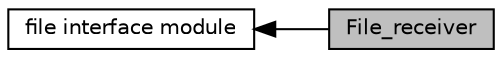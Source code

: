 digraph "File_receiver"
{
  edge [fontname="Helvetica",fontsize="10",labelfontname="Helvetica",labelfontsize="10"];
  node [fontname="Helvetica",fontsize="10",shape=record];
  rankdir=LR;
  Node0 [label="File_receiver",height=0.2,width=0.4,color="black", fillcolor="grey75", style="filled", fontcolor="black"];
  Node1 [label="file interface module",height=0.2,width=0.4,color="black", fillcolor="white", style="filled",URL="$group__file__ifc.html"];
  Node1->Node0 [shape=plaintext, dir="back", style="solid"];
}
